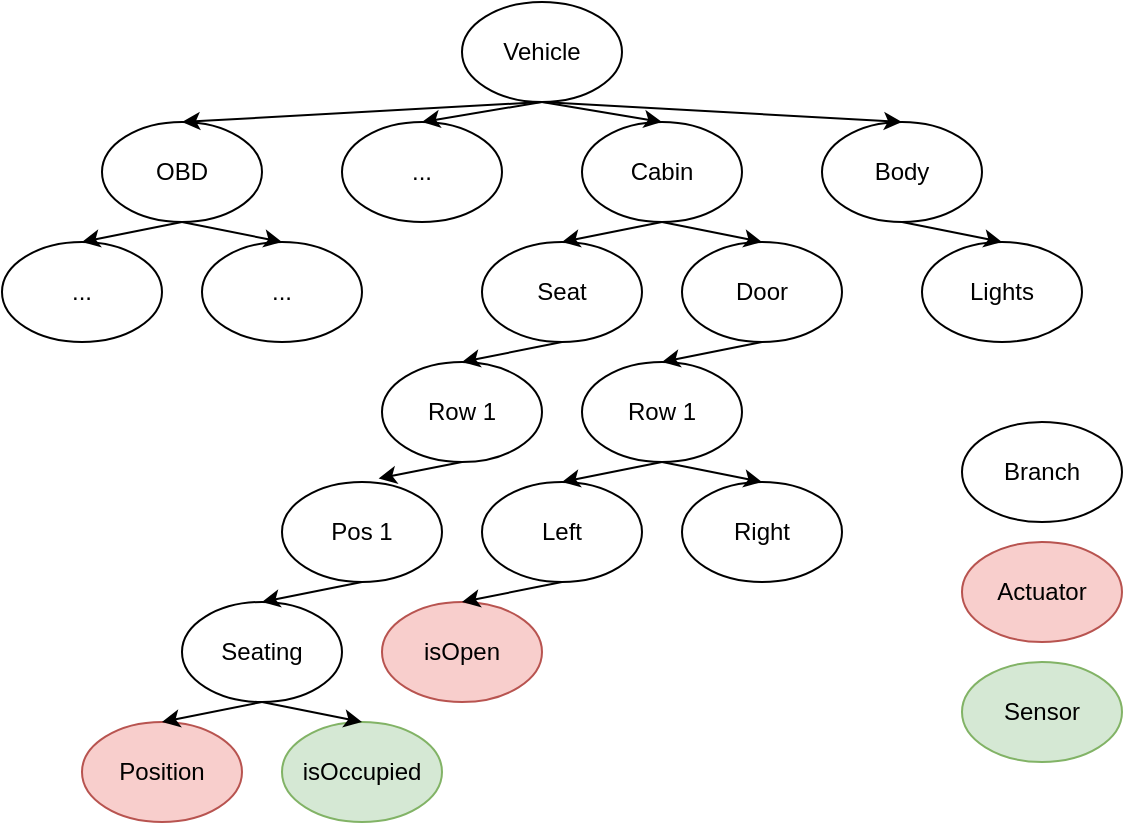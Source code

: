 <mxfile>
    <diagram id="n-y3Garob8GmoL7d-FYO" name="Page-1">
        <mxGraphModel dx="669" dy="640" grid="1" gridSize="10" guides="1" tooltips="1" connect="1" arrows="1" fold="1" page="1" pageScale="1" pageWidth="850" pageHeight="1100" math="0" shadow="0">
            <root>
                <mxCell id="0"/>
                <mxCell id="1" parent="0"/>
                <mxCell id="18" value="Vehicle" style="ellipse;whiteSpace=wrap;html=1;" vertex="1" parent="1">
                    <mxGeometry x="500" y="40" width="80" height="50" as="geometry"/>
                </mxCell>
                <mxCell id="19" value="Cabin" style="ellipse;whiteSpace=wrap;html=1;" vertex="1" parent="1">
                    <mxGeometry x="560" y="100" width="80" height="50" as="geometry"/>
                </mxCell>
                <mxCell id="20" value="Body" style="ellipse;whiteSpace=wrap;html=1;" vertex="1" parent="1">
                    <mxGeometry x="680" y="100" width="80" height="50" as="geometry"/>
                </mxCell>
                <mxCell id="21" value="OBD" style="ellipse;whiteSpace=wrap;html=1;" vertex="1" parent="1">
                    <mxGeometry x="320" y="100" width="80" height="50" as="geometry"/>
                </mxCell>
                <mxCell id="22" value="..." style="ellipse;whiteSpace=wrap;html=1;" vertex="1" parent="1">
                    <mxGeometry x="440" y="100" width="80" height="50" as="geometry"/>
                </mxCell>
                <mxCell id="23" value="" style="endArrow=classic;html=1;entryX=0.5;entryY=0;entryDx=0;entryDy=0;exitX=0.5;exitY=1;exitDx=0;exitDy=0;" edge="1" parent="1" source="18" target="21">
                    <mxGeometry width="50" height="50" relative="1" as="geometry">
                        <mxPoint x="540" y="240" as="sourcePoint"/>
                        <mxPoint x="590" y="190" as="targetPoint"/>
                    </mxGeometry>
                </mxCell>
                <mxCell id="24" value="" style="endArrow=classic;html=1;entryX=0.5;entryY=0;entryDx=0;entryDy=0;exitX=0.5;exitY=1;exitDx=0;exitDy=0;" edge="1" parent="1" source="18" target="22">
                    <mxGeometry width="50" height="50" relative="1" as="geometry">
                        <mxPoint x="540" y="240" as="sourcePoint"/>
                        <mxPoint x="590" y="190" as="targetPoint"/>
                    </mxGeometry>
                </mxCell>
                <mxCell id="25" value="" style="endArrow=classic;html=1;exitX=0.5;exitY=1;exitDx=0;exitDy=0;entryX=0.5;entryY=0;entryDx=0;entryDy=0;" edge="1" parent="1" source="18" target="19">
                    <mxGeometry width="50" height="50" relative="1" as="geometry">
                        <mxPoint x="540" y="240" as="sourcePoint"/>
                        <mxPoint x="590" y="190" as="targetPoint"/>
                    </mxGeometry>
                </mxCell>
                <mxCell id="26" value="" style="endArrow=classic;html=1;exitX=0.5;exitY=1;exitDx=0;exitDy=0;entryX=0.5;entryY=0;entryDx=0;entryDy=0;" edge="1" parent="1" source="18" target="20">
                    <mxGeometry width="50" height="50" relative="1" as="geometry">
                        <mxPoint x="540" y="240" as="sourcePoint"/>
                        <mxPoint x="590" y="190" as="targetPoint"/>
                    </mxGeometry>
                </mxCell>
                <mxCell id="27" value="..." style="ellipse;whiteSpace=wrap;html=1;" vertex="1" parent="1">
                    <mxGeometry x="270" y="160" width="80" height="50" as="geometry"/>
                </mxCell>
                <mxCell id="29" value="..." style="ellipse;whiteSpace=wrap;html=1;" vertex="1" parent="1">
                    <mxGeometry x="370" y="160" width="80" height="50" as="geometry"/>
                </mxCell>
                <mxCell id="30" value="" style="endArrow=classic;html=1;entryX=0.5;entryY=0;entryDx=0;entryDy=0;exitX=0.5;exitY=1;exitDx=0;exitDy=0;" edge="1" parent="1" source="21" target="27">
                    <mxGeometry width="50" height="50" relative="1" as="geometry">
                        <mxPoint x="540" y="240" as="sourcePoint"/>
                        <mxPoint x="590" y="190" as="targetPoint"/>
                    </mxGeometry>
                </mxCell>
                <mxCell id="31" value="" style="endArrow=classic;html=1;exitX=0.5;exitY=1;exitDx=0;exitDy=0;entryX=0.5;entryY=0;entryDx=0;entryDy=0;" edge="1" parent="1" source="21" target="29">
                    <mxGeometry width="50" height="50" relative="1" as="geometry">
                        <mxPoint x="540" y="240" as="sourcePoint"/>
                        <mxPoint x="590" y="190" as="targetPoint"/>
                    </mxGeometry>
                </mxCell>
                <mxCell id="32" value="Seat" style="ellipse;whiteSpace=wrap;html=1;" vertex="1" parent="1">
                    <mxGeometry x="510" y="160" width="80" height="50" as="geometry"/>
                </mxCell>
                <mxCell id="33" value="Door" style="ellipse;whiteSpace=wrap;html=1;" vertex="1" parent="1">
                    <mxGeometry x="610" y="160" width="80" height="50" as="geometry"/>
                </mxCell>
                <mxCell id="34" value="Lights" style="ellipse;whiteSpace=wrap;html=1;" vertex="1" parent="1">
                    <mxGeometry x="730" y="160" width="80" height="50" as="geometry"/>
                </mxCell>
                <mxCell id="35" value="Row 1" style="ellipse;whiteSpace=wrap;html=1;" vertex="1" parent="1">
                    <mxGeometry x="460" y="220" width="80" height="50" as="geometry"/>
                </mxCell>
                <mxCell id="36" value="Pos 1" style="ellipse;whiteSpace=wrap;html=1;" vertex="1" parent="1">
                    <mxGeometry x="410" y="280" width="80" height="50" as="geometry"/>
                </mxCell>
                <mxCell id="38" value="Seating" style="ellipse;whiteSpace=wrap;html=1;" vertex="1" parent="1">
                    <mxGeometry x="360" y="340" width="80" height="50" as="geometry"/>
                </mxCell>
                <mxCell id="40" value="Position" style="ellipse;whiteSpace=wrap;html=1;fillColor=#f8cecc;strokeColor=#b85450;" vertex="1" parent="1">
                    <mxGeometry x="310" y="400" width="80" height="50" as="geometry"/>
                </mxCell>
                <mxCell id="41" value="isOccupied" style="ellipse;whiteSpace=wrap;html=1;fillColor=#d5e8d4;strokeColor=#82b366;" vertex="1" parent="1">
                    <mxGeometry x="410" y="400" width="80" height="50" as="geometry"/>
                </mxCell>
                <mxCell id="42" value="Row 1" style="ellipse;whiteSpace=wrap;html=1;" vertex="1" parent="1">
                    <mxGeometry x="560" y="220" width="80" height="50" as="geometry"/>
                </mxCell>
                <mxCell id="43" value="Left" style="ellipse;whiteSpace=wrap;html=1;" vertex="1" parent="1">
                    <mxGeometry x="510" y="280" width="80" height="50" as="geometry"/>
                </mxCell>
                <mxCell id="44" value="Right" style="ellipse;whiteSpace=wrap;html=1;" vertex="1" parent="1">
                    <mxGeometry x="610" y="280" width="80" height="50" as="geometry"/>
                </mxCell>
                <mxCell id="45" value="isOpen" style="ellipse;whiteSpace=wrap;html=1;fillColor=#f8cecc;strokeColor=#b85450;" vertex="1" parent="1">
                    <mxGeometry x="460" y="340" width="80" height="50" as="geometry"/>
                </mxCell>
                <mxCell id="46" value="" style="endArrow=classic;html=1;entryX=0.5;entryY=0;entryDx=0;entryDy=0;exitX=0.5;exitY=1;exitDx=0;exitDy=0;" edge="1" parent="1" source="19" target="32">
                    <mxGeometry width="50" height="50" relative="1" as="geometry">
                        <mxPoint x="460" y="170" as="sourcePoint"/>
                        <mxPoint x="510" y="120" as="targetPoint"/>
                    </mxGeometry>
                </mxCell>
                <mxCell id="47" value="" style="endArrow=classic;html=1;exitX=0.5;exitY=1;exitDx=0;exitDy=0;entryX=0.5;entryY=0;entryDx=0;entryDy=0;" edge="1" parent="1" source="19" target="33">
                    <mxGeometry width="50" height="50" relative="1" as="geometry">
                        <mxPoint x="460" y="170" as="sourcePoint"/>
                        <mxPoint x="510" y="120" as="targetPoint"/>
                    </mxGeometry>
                </mxCell>
                <mxCell id="48" value="" style="endArrow=classic;html=1;exitX=0.5;exitY=1;exitDx=0;exitDy=0;entryX=0.5;entryY=0;entryDx=0;entryDy=0;" edge="1" parent="1" source="20" target="34">
                    <mxGeometry width="50" height="50" relative="1" as="geometry">
                        <mxPoint x="550" y="170" as="sourcePoint"/>
                        <mxPoint x="600" y="120" as="targetPoint"/>
                    </mxGeometry>
                </mxCell>
                <mxCell id="49" value="" style="endArrow=classic;html=1;exitX=0.5;exitY=1;exitDx=0;exitDy=0;entryX=0.5;entryY=0;entryDx=0;entryDy=0;" edge="1" parent="1" source="36" target="38">
                    <mxGeometry width="50" height="50" relative="1" as="geometry">
                        <mxPoint x="420" y="170" as="sourcePoint"/>
                        <mxPoint x="380" y="360" as="targetPoint"/>
                    </mxGeometry>
                </mxCell>
                <mxCell id="51" value="" style="endArrow=classic;html=1;exitX=0.5;exitY=1;exitDx=0;exitDy=0;entryX=0.604;entryY=-0.035;entryDx=0;entryDy=0;entryPerimeter=0;" edge="1" parent="1" source="35" target="36">
                    <mxGeometry width="50" height="50" relative="1" as="geometry">
                        <mxPoint x="420" y="170" as="sourcePoint"/>
                        <mxPoint x="470" y="120" as="targetPoint"/>
                    </mxGeometry>
                </mxCell>
                <mxCell id="52" value="" style="endArrow=classic;html=1;entryX=0.5;entryY=0;entryDx=0;entryDy=0;exitX=0.5;exitY=1;exitDx=0;exitDy=0;" edge="1" parent="1" source="38" target="40">
                    <mxGeometry width="50" height="50" relative="1" as="geometry">
                        <mxPoint x="420" y="250" as="sourcePoint"/>
                        <mxPoint x="470" y="200" as="targetPoint"/>
                    </mxGeometry>
                </mxCell>
                <mxCell id="50" style="edgeStyle=none;html=1;exitX=0.5;exitY=1;exitDx=0;exitDy=0;entryX=0.5;entryY=0;entryDx=0;entryDy=0;" edge="1" parent="1" source="32" target="35">
                    <mxGeometry relative="1" as="geometry"/>
                </mxCell>
                <mxCell id="53" value="" style="endArrow=classic;html=1;entryX=0.5;entryY=0;entryDx=0;entryDy=0;exitX=0.5;exitY=1;exitDx=0;exitDy=0;" edge="1" parent="1" source="38" target="41">
                    <mxGeometry width="50" height="50" relative="1" as="geometry">
                        <mxPoint x="400" y="400" as="sourcePoint"/>
                        <mxPoint x="220" y="410" as="targetPoint"/>
                    </mxGeometry>
                </mxCell>
                <mxCell id="54" value="" style="endArrow=classic;html=1;entryX=0.5;entryY=0;entryDx=0;entryDy=0;exitX=0.5;exitY=1;exitDx=0;exitDy=0;" edge="1" parent="1" source="33" target="42">
                    <mxGeometry width="50" height="50" relative="1" as="geometry">
                        <mxPoint x="480" y="200" as="sourcePoint"/>
                        <mxPoint x="530" y="150" as="targetPoint"/>
                    </mxGeometry>
                </mxCell>
                <mxCell id="55" value="" style="endArrow=classic;html=1;exitX=0.5;exitY=1;exitDx=0;exitDy=0;entryX=0.5;entryY=0;entryDx=0;entryDy=0;" edge="1" parent="1" source="42" target="44">
                    <mxGeometry width="50" height="50" relative="1" as="geometry">
                        <mxPoint x="480" y="200" as="sourcePoint"/>
                        <mxPoint x="530" y="150" as="targetPoint"/>
                    </mxGeometry>
                </mxCell>
                <mxCell id="56" style="edgeStyle=none;html=1;exitX=0.5;exitY=1;exitDx=0;exitDy=0;entryX=0.5;entryY=0;entryDx=0;entryDy=0;" edge="1" parent="1" source="42" target="43">
                    <mxGeometry relative="1" as="geometry"/>
                </mxCell>
                <mxCell id="57" value="" style="endArrow=classic;html=1;exitX=0.5;exitY=1;exitDx=0;exitDy=0;entryX=0.5;entryY=0;entryDx=0;entryDy=0;" edge="1" parent="1" source="43" target="45">
                    <mxGeometry width="50" height="50" relative="1" as="geometry">
                        <mxPoint x="480" y="200" as="sourcePoint"/>
                        <mxPoint x="530" y="150" as="targetPoint"/>
                    </mxGeometry>
                </mxCell>
                <mxCell id="58" value="Actuator" style="ellipse;whiteSpace=wrap;html=1;fillColor=#f8cecc;strokeColor=#b85450;" vertex="1" parent="1">
                    <mxGeometry x="750" y="310" width="80" height="50" as="geometry"/>
                </mxCell>
                <mxCell id="59" value="Branch" style="ellipse;whiteSpace=wrap;html=1;" vertex="1" parent="1">
                    <mxGeometry x="750" y="250" width="80" height="50" as="geometry"/>
                </mxCell>
                <mxCell id="60" value="Sensor" style="ellipse;whiteSpace=wrap;html=1;fillColor=#d5e8d4;strokeColor=#82b366;" vertex="1" parent="1">
                    <mxGeometry x="750" y="370" width="80" height="50" as="geometry"/>
                </mxCell>
            </root>
        </mxGraphModel>
    </diagram>
</mxfile>